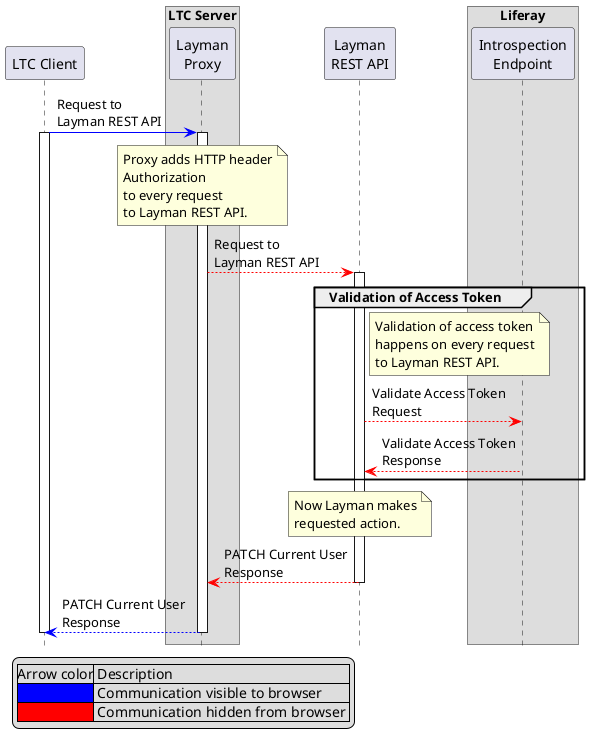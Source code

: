 @startuml
hide footbox
participant "LTC Client" as ltcc

box "LTC Server"
    participant "Layman\nProxy" as ltcsproxy
end box
participant "Layman\nREST API" as layman

box "Liferay"
	participant "Introspection\nEndpoint" as lris
end box


ltcc [#0000FF]-> ltcsproxy: Request to\nLayman REST API
activate ltcc
activate ltcsproxy
note over ltcsproxy
    Proxy adds HTTP header
    Authorization
    to every request
    to Layman REST API.
end note
ltcsproxy [#FF0000]--> layman: Request to\nLayman REST API
activate layman
group Validation of Access Token
    note right of layman
        Validation of access token
        happens on every request
        to Layman REST API.
    end note
    layman [#FF0000]--> lris: Validate Access Token\nRequest
    lris [#FF0000]--> layman: Validate Access Token\nResponse
end
note over layman
    Now Layman makes
    requested action.
end note
layman [#FF0000]--> ltcsproxy: PATCH Current User\nResponse
deactivate layman
ltcsproxy [#0000FF]--> ltcc: PATCH Current User\nResponse
deactivate ltcsproxy
deactivate ltcc

legend left
    |Arrow color| Description |
    |<#0000FF>| Communication visible to browser |
    |<#FF0000>| Communication hidden from browser |
endlegend

@enduml